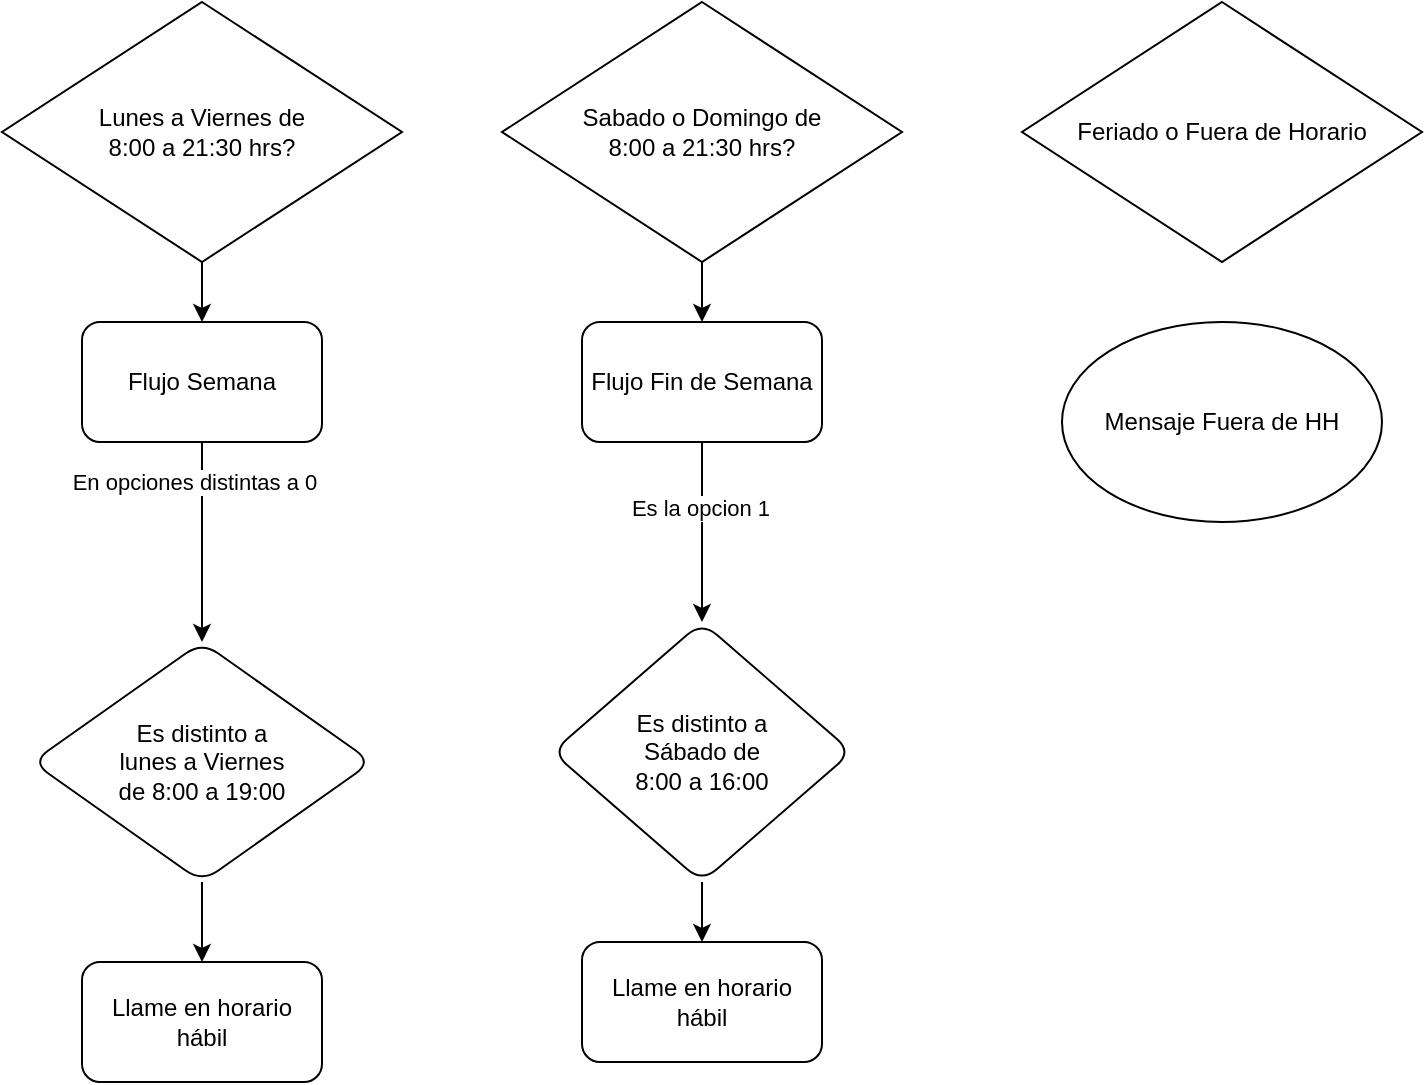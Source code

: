 <mxfile version="21.7.2" type="github">
  <diagram name="Página-1" id="n_1JwNyh_ADlnmDTyumZ">
    <mxGraphModel dx="1231" dy="1108" grid="1" gridSize="10" guides="1" tooltips="1" connect="1" arrows="1" fold="1" page="1" pageScale="1" pageWidth="1169" pageHeight="827" math="0" shadow="0">
      <root>
        <mxCell id="0" />
        <mxCell id="1" parent="0" />
        <mxCell id="Vp18g6Jga5RUDfSaqDzq-8" style="edgeStyle=orthogonalEdgeStyle;rounded=0;orthogonalLoop=1;jettySize=auto;html=1;entryX=0.5;entryY=0;entryDx=0;entryDy=0;" edge="1" parent="1" source="Vp18g6Jga5RUDfSaqDzq-1" target="Vp18g6Jga5RUDfSaqDzq-7">
          <mxGeometry relative="1" as="geometry" />
        </mxCell>
        <mxCell id="Vp18g6Jga5RUDfSaqDzq-1" value="Lunes a Viernes de &lt;br&gt;8:00 a 21:30 hrs?" style="rhombus;whiteSpace=wrap;html=1;" vertex="1" parent="1">
          <mxGeometry x="160" y="180" width="200" height="130" as="geometry" />
        </mxCell>
        <mxCell id="Vp18g6Jga5RUDfSaqDzq-6" style="edgeStyle=orthogonalEdgeStyle;rounded=0;orthogonalLoop=1;jettySize=auto;html=1;entryX=0.5;entryY=0;entryDx=0;entryDy=0;" edge="1" parent="1" source="Vp18g6Jga5RUDfSaqDzq-2" target="Vp18g6Jga5RUDfSaqDzq-5">
          <mxGeometry relative="1" as="geometry" />
        </mxCell>
        <mxCell id="Vp18g6Jga5RUDfSaqDzq-2" value="Sabado o Domingo de &lt;br&gt;8:00 a 21:30 hrs?" style="rhombus;whiteSpace=wrap;html=1;" vertex="1" parent="1">
          <mxGeometry x="410" y="180" width="200" height="130" as="geometry" />
        </mxCell>
        <mxCell id="Vp18g6Jga5RUDfSaqDzq-3" value="Feriado o Fuera de Horario" style="rhombus;whiteSpace=wrap;html=1;" vertex="1" parent="1">
          <mxGeometry x="670" y="180" width="200" height="130" as="geometry" />
        </mxCell>
        <mxCell id="Vp18g6Jga5RUDfSaqDzq-4" value="Mensaje Fuera de HH" style="ellipse;whiteSpace=wrap;html=1;" vertex="1" parent="1">
          <mxGeometry x="690" y="340" width="160" height="100" as="geometry" />
        </mxCell>
        <mxCell id="Vp18g6Jga5RUDfSaqDzq-17" value="" style="edgeStyle=orthogonalEdgeStyle;rounded=0;orthogonalLoop=1;jettySize=auto;html=1;" edge="1" parent="1" source="Vp18g6Jga5RUDfSaqDzq-5" target="Vp18g6Jga5RUDfSaqDzq-16">
          <mxGeometry relative="1" as="geometry" />
        </mxCell>
        <mxCell id="Vp18g6Jga5RUDfSaqDzq-20" value="Es la opcion 1" style="edgeLabel;html=1;align=center;verticalAlign=middle;resizable=0;points=[];" vertex="1" connectable="0" parent="Vp18g6Jga5RUDfSaqDzq-17">
          <mxGeometry x="-0.267" y="-1" relative="1" as="geometry">
            <mxPoint as="offset" />
          </mxGeometry>
        </mxCell>
        <mxCell id="Vp18g6Jga5RUDfSaqDzq-5" value="Flujo Fin de Semana" style="rounded=1;whiteSpace=wrap;html=1;" vertex="1" parent="1">
          <mxGeometry x="450" y="340" width="120" height="60" as="geometry" />
        </mxCell>
        <mxCell id="Vp18g6Jga5RUDfSaqDzq-10" value="" style="edgeStyle=orthogonalEdgeStyle;rounded=0;orthogonalLoop=1;jettySize=auto;html=1;" edge="1" parent="1" source="Vp18g6Jga5RUDfSaqDzq-7" target="Vp18g6Jga5RUDfSaqDzq-9">
          <mxGeometry relative="1" as="geometry" />
        </mxCell>
        <mxCell id="Vp18g6Jga5RUDfSaqDzq-12" value="En opciones distintas a 0" style="edgeLabel;html=1;align=center;verticalAlign=middle;resizable=0;points=[];" vertex="1" connectable="0" parent="Vp18g6Jga5RUDfSaqDzq-10">
          <mxGeometry x="-0.61" y="-4" relative="1" as="geometry">
            <mxPoint as="offset" />
          </mxGeometry>
        </mxCell>
        <mxCell id="Vp18g6Jga5RUDfSaqDzq-7" value="Flujo Semana" style="rounded=1;whiteSpace=wrap;html=1;" vertex="1" parent="1">
          <mxGeometry x="200" y="340" width="120" height="60" as="geometry" />
        </mxCell>
        <mxCell id="Vp18g6Jga5RUDfSaqDzq-14" value="" style="edgeStyle=orthogonalEdgeStyle;rounded=0;orthogonalLoop=1;jettySize=auto;html=1;" edge="1" parent="1" source="Vp18g6Jga5RUDfSaqDzq-9" target="Vp18g6Jga5RUDfSaqDzq-13">
          <mxGeometry relative="1" as="geometry" />
        </mxCell>
        <mxCell id="Vp18g6Jga5RUDfSaqDzq-9" value="Es distinto a &lt;br&gt;lunes a Viernes &lt;br&gt;de 8:00 a 19:00" style="rhombus;whiteSpace=wrap;html=1;rounded=1;" vertex="1" parent="1">
          <mxGeometry x="175" y="500" width="170" height="120" as="geometry" />
        </mxCell>
        <mxCell id="Vp18g6Jga5RUDfSaqDzq-13" value="Llame en horario hábil" style="whiteSpace=wrap;html=1;rounded=1;" vertex="1" parent="1">
          <mxGeometry x="200" y="660" width="120" height="60" as="geometry" />
        </mxCell>
        <mxCell id="Vp18g6Jga5RUDfSaqDzq-19" value="" style="edgeStyle=orthogonalEdgeStyle;rounded=0;orthogonalLoop=1;jettySize=auto;html=1;" edge="1" parent="1" source="Vp18g6Jga5RUDfSaqDzq-16" target="Vp18g6Jga5RUDfSaqDzq-18">
          <mxGeometry relative="1" as="geometry" />
        </mxCell>
        <mxCell id="Vp18g6Jga5RUDfSaqDzq-16" value="Es distinto a &lt;br&gt;Sábado de &lt;br&gt;8:00 a 16:00" style="rhombus;whiteSpace=wrap;html=1;rounded=1;" vertex="1" parent="1">
          <mxGeometry x="435" y="490" width="150" height="130" as="geometry" />
        </mxCell>
        <mxCell id="Vp18g6Jga5RUDfSaqDzq-18" value="Llame en horario hábil" style="whiteSpace=wrap;html=1;rounded=1;" vertex="1" parent="1">
          <mxGeometry x="450" y="650" width="120" height="60" as="geometry" />
        </mxCell>
      </root>
    </mxGraphModel>
  </diagram>
</mxfile>
